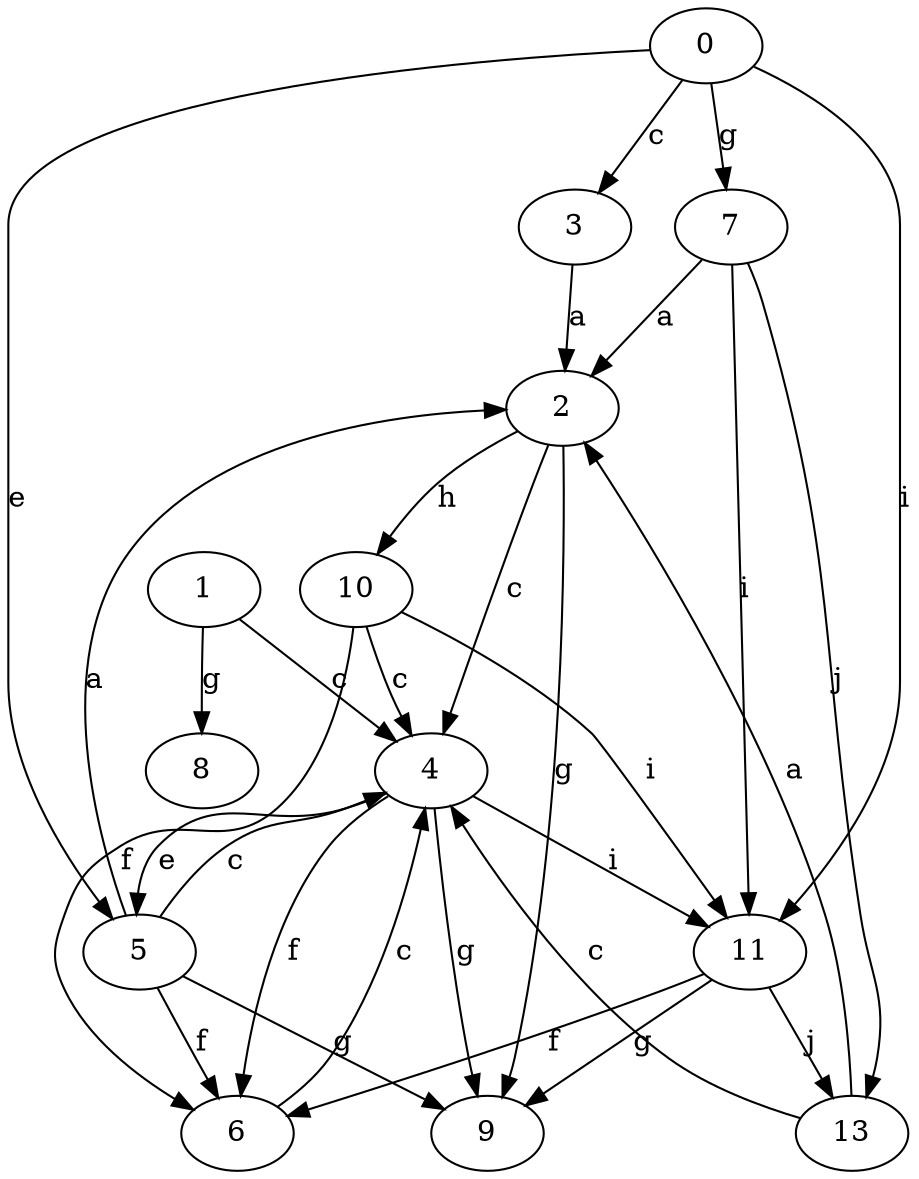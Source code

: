 strict digraph  {
0;
1;
2;
3;
4;
5;
6;
7;
8;
9;
10;
11;
13;
0 -> 3  [label=c];
0 -> 5  [label=e];
0 -> 7  [label=g];
0 -> 11  [label=i];
1 -> 4  [label=c];
1 -> 8  [label=g];
2 -> 4  [label=c];
2 -> 9  [label=g];
2 -> 10  [label=h];
3 -> 2  [label=a];
4 -> 5  [label=e];
4 -> 6  [label=f];
4 -> 9  [label=g];
4 -> 11  [label=i];
5 -> 2  [label=a];
5 -> 4  [label=c];
5 -> 6  [label=f];
5 -> 9  [label=g];
6 -> 4  [label=c];
7 -> 2  [label=a];
7 -> 11  [label=i];
7 -> 13  [label=j];
10 -> 4  [label=c];
10 -> 6  [label=f];
10 -> 11  [label=i];
11 -> 6  [label=f];
11 -> 9  [label=g];
11 -> 13  [label=j];
13 -> 2  [label=a];
13 -> 4  [label=c];
}

